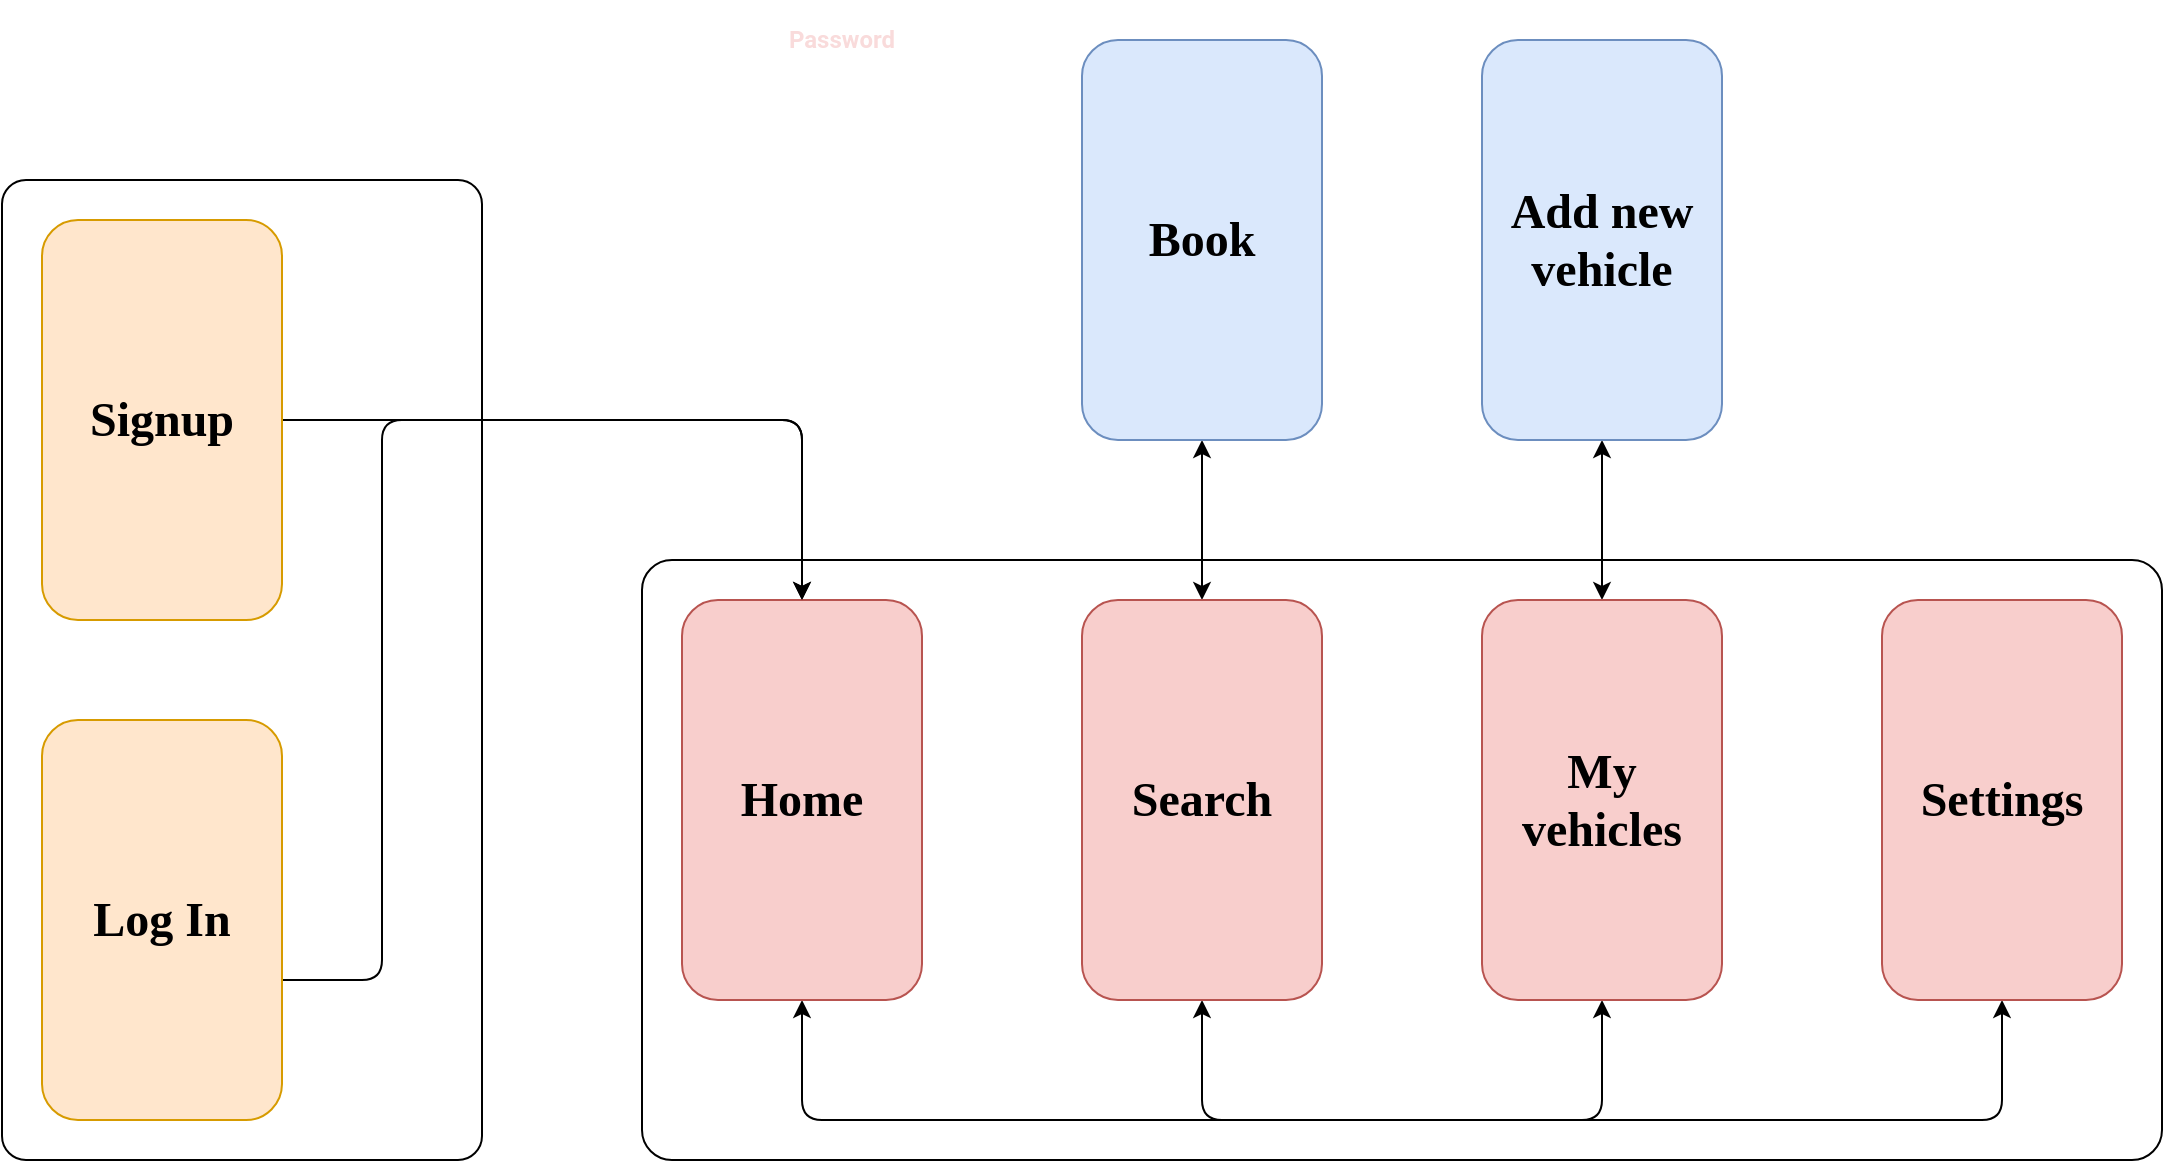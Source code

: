 <mxfile version="20.7.4" type="device" pages="2"><diagram id="PyxzDqAM1kMyR6uRJmDw" name="Architecture"><mxGraphModel dx="1396" dy="818" grid="1" gridSize="10" guides="1" tooltips="1" connect="1" arrows="1" fold="1" page="1" pageScale="1" pageWidth="1654" pageHeight="1169" math="0" shadow="0"><root><mxCell id="0"/><mxCell id="1" parent="0"/><mxCell id="S7l5MEbiZ1EtLznMPsqP-21" value="" style="rounded=1;whiteSpace=wrap;html=1;shadow=0;glass=0;gradientDirection=south;arcSize=5;" parent="1" vertex="1"><mxGeometry x="260" y="110" width="240" height="490" as="geometry"/></mxCell><mxCell id="S7l5MEbiZ1EtLznMPsqP-19" value="" style="rounded=1;whiteSpace=wrap;html=1;shadow=0;glass=0;gradientDirection=south;arcSize=5;" parent="1" vertex="1"><mxGeometry x="580" y="300" width="760" height="300" as="geometry"/></mxCell><mxCell id="S7l5MEbiZ1EtLznMPsqP-11" style="edgeStyle=orthogonalEdgeStyle;orthogonalLoop=1;jettySize=auto;html=1;entryX=0.5;entryY=0;entryDx=0;entryDy=0;shadow=0;rounded=1;" parent="1" source="S7l5MEbiZ1EtLznMPsqP-1" target="S7l5MEbiZ1EtLznMPsqP-6" edge="1"><mxGeometry relative="1" as="geometry"><Array as="points"><mxPoint x="450" y="510"/><mxPoint x="450" y="230"/><mxPoint x="660" y="230"/></Array></mxGeometry></mxCell><mxCell id="S7l5MEbiZ1EtLznMPsqP-1" value="&lt;h1&gt;&lt;font face=&quot;Fuzzy Bubbles&quot; data-font-src=&quot;https://fonts.googleapis.com/css?family=Fuzzy+Bubbles&quot;&gt;Log In&lt;/font&gt;&lt;/h1&gt;" style="rounded=1;whiteSpace=wrap;html=1;shadow=0;glass=0;fillStyle=solid;fillColor=#ffe6cc;strokeColor=#d79b00;" parent="1" vertex="1"><mxGeometry x="280" y="380" width="120" height="200" as="geometry"/></mxCell><mxCell id="S7l5MEbiZ1EtLznMPsqP-13" style="edgeStyle=orthogonalEdgeStyle;rounded=1;orthogonalLoop=1;jettySize=auto;html=1;entryX=0.5;entryY=1;entryDx=0;entryDy=0;shadow=0;startArrow=classic;startFill=1;" parent="1" source="S7l5MEbiZ1EtLznMPsqP-6" target="S7l5MEbiZ1EtLznMPsqP-8" edge="1"><mxGeometry relative="1" as="geometry"><Array as="points"><mxPoint x="660" y="580"/><mxPoint x="1260" y="580"/></Array></mxGeometry></mxCell><mxCell id="S7l5MEbiZ1EtLznMPsqP-6" value="&lt;h1&gt;&lt;font face=&quot;Fuzzy Bubbles&quot; data-font-src=&quot;https://fonts.googleapis.com/css?family=Fuzzy+Bubbles&quot;&gt;Home&lt;/font&gt;&lt;/h1&gt;" style="rounded=1;whiteSpace=wrap;html=1;shadow=0;glass=0;fillStyle=solid;fillColor=#f8cecc;strokeColor=#b85450;" parent="1" vertex="1"><mxGeometry x="600" y="320" width="120" height="200" as="geometry"/></mxCell><mxCell id="S7l5MEbiZ1EtLznMPsqP-14" style="edgeStyle=orthogonalEdgeStyle;rounded=1;orthogonalLoop=1;jettySize=auto;html=1;entryX=0.5;entryY=1;entryDx=0;entryDy=0;shadow=0;startArrow=classic;startFill=1;" parent="1" source="S7l5MEbiZ1EtLznMPsqP-7" target="S7l5MEbiZ1EtLznMPsqP-9" edge="1"><mxGeometry relative="1" as="geometry"><Array as="points"><mxPoint x="860" y="580"/><mxPoint x="1060" y="580"/></Array></mxGeometry></mxCell><mxCell id="S7l5MEbiZ1EtLznMPsqP-17" style="edgeStyle=orthogonalEdgeStyle;rounded=1;orthogonalLoop=1;jettySize=auto;html=1;shadow=0;startArrow=classic;startFill=1;" parent="1" source="S7l5MEbiZ1EtLznMPsqP-7" target="S7l5MEbiZ1EtLznMPsqP-15" edge="1"><mxGeometry relative="1" as="geometry"/></mxCell><mxCell id="S7l5MEbiZ1EtLznMPsqP-7" value="&lt;h1&gt;&lt;font face=&quot;Fuzzy Bubbles&quot; data-font-src=&quot;https://fonts.googleapis.com/css?family=Fuzzy+Bubbles&quot;&gt;Search&lt;/font&gt;&lt;/h1&gt;" style="rounded=1;whiteSpace=wrap;html=1;shadow=0;glass=0;fillStyle=solid;fillColor=#f8cecc;strokeColor=#b85450;" parent="1" vertex="1"><mxGeometry x="800" y="320" width="120" height="200" as="geometry"/></mxCell><mxCell id="S7l5MEbiZ1EtLznMPsqP-8" value="&lt;h1&gt;&lt;font face=&quot;Fuzzy Bubbles&quot; data-font-src=&quot;https://fonts.googleapis.com/css?family=Fuzzy+Bubbles&quot;&gt;Settings&lt;/font&gt;&lt;/h1&gt;" style="rounded=1;whiteSpace=wrap;html=1;shadow=0;glass=0;fillStyle=solid;fillColor=#f8cecc;strokeColor=#b85450;" parent="1" vertex="1"><mxGeometry x="1200" y="320" width="120" height="200" as="geometry"/></mxCell><mxCell id="S7l5MEbiZ1EtLznMPsqP-18" style="edgeStyle=orthogonalEdgeStyle;rounded=1;orthogonalLoop=1;jettySize=auto;html=1;entryX=0.5;entryY=1;entryDx=0;entryDy=0;shadow=0;startArrow=classic;startFill=1;" parent="1" source="S7l5MEbiZ1EtLznMPsqP-9" target="S7l5MEbiZ1EtLznMPsqP-16" edge="1"><mxGeometry relative="1" as="geometry"/></mxCell><mxCell id="S7l5MEbiZ1EtLznMPsqP-9" value="&lt;h1&gt;&lt;font face=&quot;Fuzzy Bubbles&quot; data-font-src=&quot;https://fonts.googleapis.com/css?family=Fuzzy+Bubbles&quot;&gt;My vehicles&lt;/font&gt;&lt;/h1&gt;" style="rounded=1;whiteSpace=wrap;html=1;shadow=0;glass=0;fillStyle=solid;fillColor=#f8cecc;strokeColor=#b85450;" parent="1" vertex="1"><mxGeometry x="1000" y="320" width="120" height="200" as="geometry"/></mxCell><mxCell id="S7l5MEbiZ1EtLznMPsqP-12" style="edgeStyle=orthogonalEdgeStyle;rounded=1;orthogonalLoop=1;jettySize=auto;html=1;entryX=0.5;entryY=0;entryDx=0;entryDy=0;shadow=0;" parent="1" source="S7l5MEbiZ1EtLznMPsqP-10" target="S7l5MEbiZ1EtLznMPsqP-6" edge="1"><mxGeometry relative="1" as="geometry"/></mxCell><mxCell id="S7l5MEbiZ1EtLznMPsqP-10" value="&lt;h1&gt;&lt;font face=&quot;Fuzzy Bubbles&quot; data-font-src=&quot;https://fonts.googleapis.com/css?family=Fuzzy+Bubbles&quot;&gt;Signup&lt;/font&gt;&lt;/h1&gt;" style="rounded=1;whiteSpace=wrap;html=1;shadow=0;glass=0;fillStyle=solid;fillColor=#ffe6cc;strokeColor=#d79b00;" parent="1" vertex="1"><mxGeometry x="280" y="130" width="120" height="200" as="geometry"/></mxCell><mxCell id="S7l5MEbiZ1EtLznMPsqP-15" value="&lt;h1&gt;&lt;font face=&quot;Fuzzy Bubbles&quot; data-font-src=&quot;https://fonts.googleapis.com/css?family=Fuzzy+Bubbles&quot;&gt;Book&lt;/font&gt;&lt;/h1&gt;" style="rounded=1;whiteSpace=wrap;html=1;shadow=0;glass=0;fillStyle=solid;fillColor=#dae8fc;strokeColor=#6c8ebf;" parent="1" vertex="1"><mxGeometry x="800" y="40" width="120" height="200" as="geometry"/></mxCell><mxCell id="S7l5MEbiZ1EtLznMPsqP-16" value="&lt;h1&gt;&lt;font face=&quot;Fuzzy Bubbles&quot; data-font-src=&quot;https://fonts.googleapis.com/css?family=Fuzzy+Bubbles&quot;&gt;Add new vehicle&lt;/font&gt;&lt;/h1&gt;" style="rounded=1;whiteSpace=wrap;html=1;shadow=0;glass=0;fillStyle=solid;fillColor=#dae8fc;strokeColor=#6c8ebf;" parent="1" vertex="1"><mxGeometry x="1000" y="40" width="120" height="200" as="geometry"/></mxCell><mxCell id="oqXQPgEi1X2sJBncNySj-1" value="&lt;font data-font-src=&quot;https://fonts.googleapis.com/css?family=Roboto&quot; face=&quot;Roboto&quot;&gt;&lt;b&gt;Password&lt;/b&gt;&lt;/font&gt;" style="text;html=1;strokeColor=none;fillColor=none;align=center;verticalAlign=middle;whiteSpace=wrap;rounded=0;fontColor=#F9DBDB;" vertex="1" parent="1"><mxGeometry x="630" y="20" width="100" height="40" as="geometry"/></mxCell></root></mxGraphModel></diagram><diagram id="UUfNDL-aE0hDplBVRchl" name="Fragments"><mxGraphModel dx="1187" dy="695" grid="1" gridSize="10" guides="1" tooltips="1" connect="1" arrows="1" fold="1" page="1" pageScale="1" pageWidth="850" pageHeight="1100" math="0" shadow="0"><root><mxCell id="0"/><mxCell id="1" parent="0"/><mxCell id="Zzk9alkziDTBPRN9f5MC-1" value="Fragment" style="rounded=1;whiteSpace=wrap;html=1;labelBackgroundColor=none;fillColor=#F2CC8F;strokeColor=#E07A5F;fontColor=#393C56;" vertex="1" parent="1"><mxGeometry x="240" y="160" width="120" height="200" as="geometry"/></mxCell><mxCell id="Zzk9alkziDTBPRN9f5MC-2" value="Main Activity" style="text;html=1;strokeColor=none;fillColor=none;align=center;verticalAlign=middle;whiteSpace=wrap;rounded=1;labelBackgroundColor=none;fontColor=#393C56;" vertex="1" parent="1"><mxGeometry x="250" y="120" width="100" height="30" as="geometry"/></mxCell><mxCell id="Zzk9alkziDTBPRN9f5MC-3" value="" style="rounded=1;whiteSpace=wrap;html=1;labelBackgroundColor=none;fillColor=#F2CC8F;strokeColor=#E07A5F;fontColor=#393C56;" vertex="1" parent="1"><mxGeometry x="40" y="160" width="120" height="200" as="geometry"/></mxCell><mxCell id="Zzk9alkziDTBPRN9f5MC-4" value="Splash Screen" style="text;html=1;strokeColor=none;fillColor=none;align=center;verticalAlign=middle;whiteSpace=wrap;rounded=1;labelBackgroundColor=none;fontColor=#393C56;" vertex="1" parent="1"><mxGeometry x="55" y="120" width="90" height="30" as="geometry"/></mxCell><mxCell id="Zzk9alkziDTBPRN9f5MC-5" value="" style="edgeStyle=segmentEdgeStyle;endArrow=classic;html=1;curved=0;rounded=1;endSize=8;startSize=8;labelBackgroundColor=none;strokeColor=#E07A5F;fontColor=default;" edge="1" parent="1"><mxGeometry width="50" height="50" relative="1" as="geometry"><mxPoint x="170" y="260" as="sourcePoint"/><mxPoint x="230" y="260" as="targetPoint"/></mxGeometry></mxCell><mxCell id="Zzk9alkziDTBPRN9f5MC-6" value="Web View" style="rounded=1;whiteSpace=wrap;html=1;labelBackgroundColor=none;fillColor=#fa6800;strokeColor=#C73500;fontColor=#000000;" vertex="1" parent="1"><mxGeometry x="40" y="480" width="120" height="200" as="geometry"/></mxCell><mxCell id="Zzk9alkziDTBPRN9f5MC-7" value="Main Fragment" style="text;html=1;strokeColor=none;fillColor=none;align=center;verticalAlign=middle;whiteSpace=wrap;rounded=1;labelBackgroundColor=none;fontColor=#393C56;" vertex="1" parent="1"><mxGeometry x="40" y="440" width="120" height="30" as="geometry"/></mxCell><mxCell id="Zzk9alkziDTBPRN9f5MC-8" value="Navigation" style="rounded=0;whiteSpace=wrap;html=1;fillColor=#dae8fc;strokeColor=#6c8ebf;" vertex="1" parent="1"><mxGeometry x="40" y="640" width="120" height="40" as="geometry"/></mxCell><mxCell id="Zzk9alkziDTBPRN9f5MC-9" value="home.html&lt;br&gt;book.html&lt;br&gt;vehicles.html&lt;br&gt;settings.html" style="text;html=1;strokeColor=none;fillColor=none;align=center;verticalAlign=middle;whiteSpace=wrap;rounded=1;labelBackgroundColor=none;fontColor=#393C56;" vertex="1" parent="1"><mxGeometry x="50" y="690" width="100" height="70" as="geometry"/></mxCell><mxCell id="Zzk9alkziDTBPRN9f5MC-10" value="Web View" style="rounded=1;whiteSpace=wrap;html=1;labelBackgroundColor=none;fillColor=#fa6800;strokeColor=#C73500;fontColor=#000000;" vertex="1" parent="1"><mxGeometry x="200" y="480" width="120" height="200" as="geometry"/></mxCell><mxCell id="Zzk9alkziDTBPRN9f5MC-11" value="Settings Fragment" style="text;html=1;strokeColor=none;fillColor=none;align=center;verticalAlign=middle;whiteSpace=wrap;rounded=1;labelBackgroundColor=none;fontColor=#393C56;" vertex="1" parent="1"><mxGeometry x="200" y="440" width="120" height="30" as="geometry"/></mxCell><mxCell id="Zzk9alkziDTBPRN9f5MC-12" value="Web View" style="rounded=1;whiteSpace=wrap;html=1;labelBackgroundColor=none;fillColor=#fa6800;strokeColor=#C73500;fontColor=#000000;" vertex="1" parent="1"><mxGeometry x="360" y="480" width="120" height="200" as="geometry"/></mxCell><mxCell id="Zzk9alkziDTBPRN9f5MC-13" value="Login Fragment" style="text;html=1;strokeColor=none;fillColor=none;align=center;verticalAlign=middle;whiteSpace=wrap;rounded=1;labelBackgroundColor=none;fontColor=#393C56;" vertex="1" parent="1"><mxGeometry x="360" y="440" width="120" height="30" as="geometry"/></mxCell><mxCell id="Zzk9alkziDTBPRN9f5MC-14" value="" style="verticalLabelPosition=bottom;verticalAlign=top;html=1;shape=mxgraph.basic.rect;fillColor2=none;strokeWidth=1;size=10;indent=5;fillStyle=solid;fontColor=#e3f4ff;fillColor=#f06363;gradientColor=#fd0606;gradientDirection=east;top=1;right=1;topLeftStyle=rounded;topRightStyle=rounded;bottomRightStyle=rounded;bottomLeftStyle=rounded;absoluteCornerSize=1;strokeColor=default;" vertex="1" parent="1"><mxGeometry x="440" y="160" width="120" height="200" as="geometry"/></mxCell></root></mxGraphModel></diagram></mxfile>